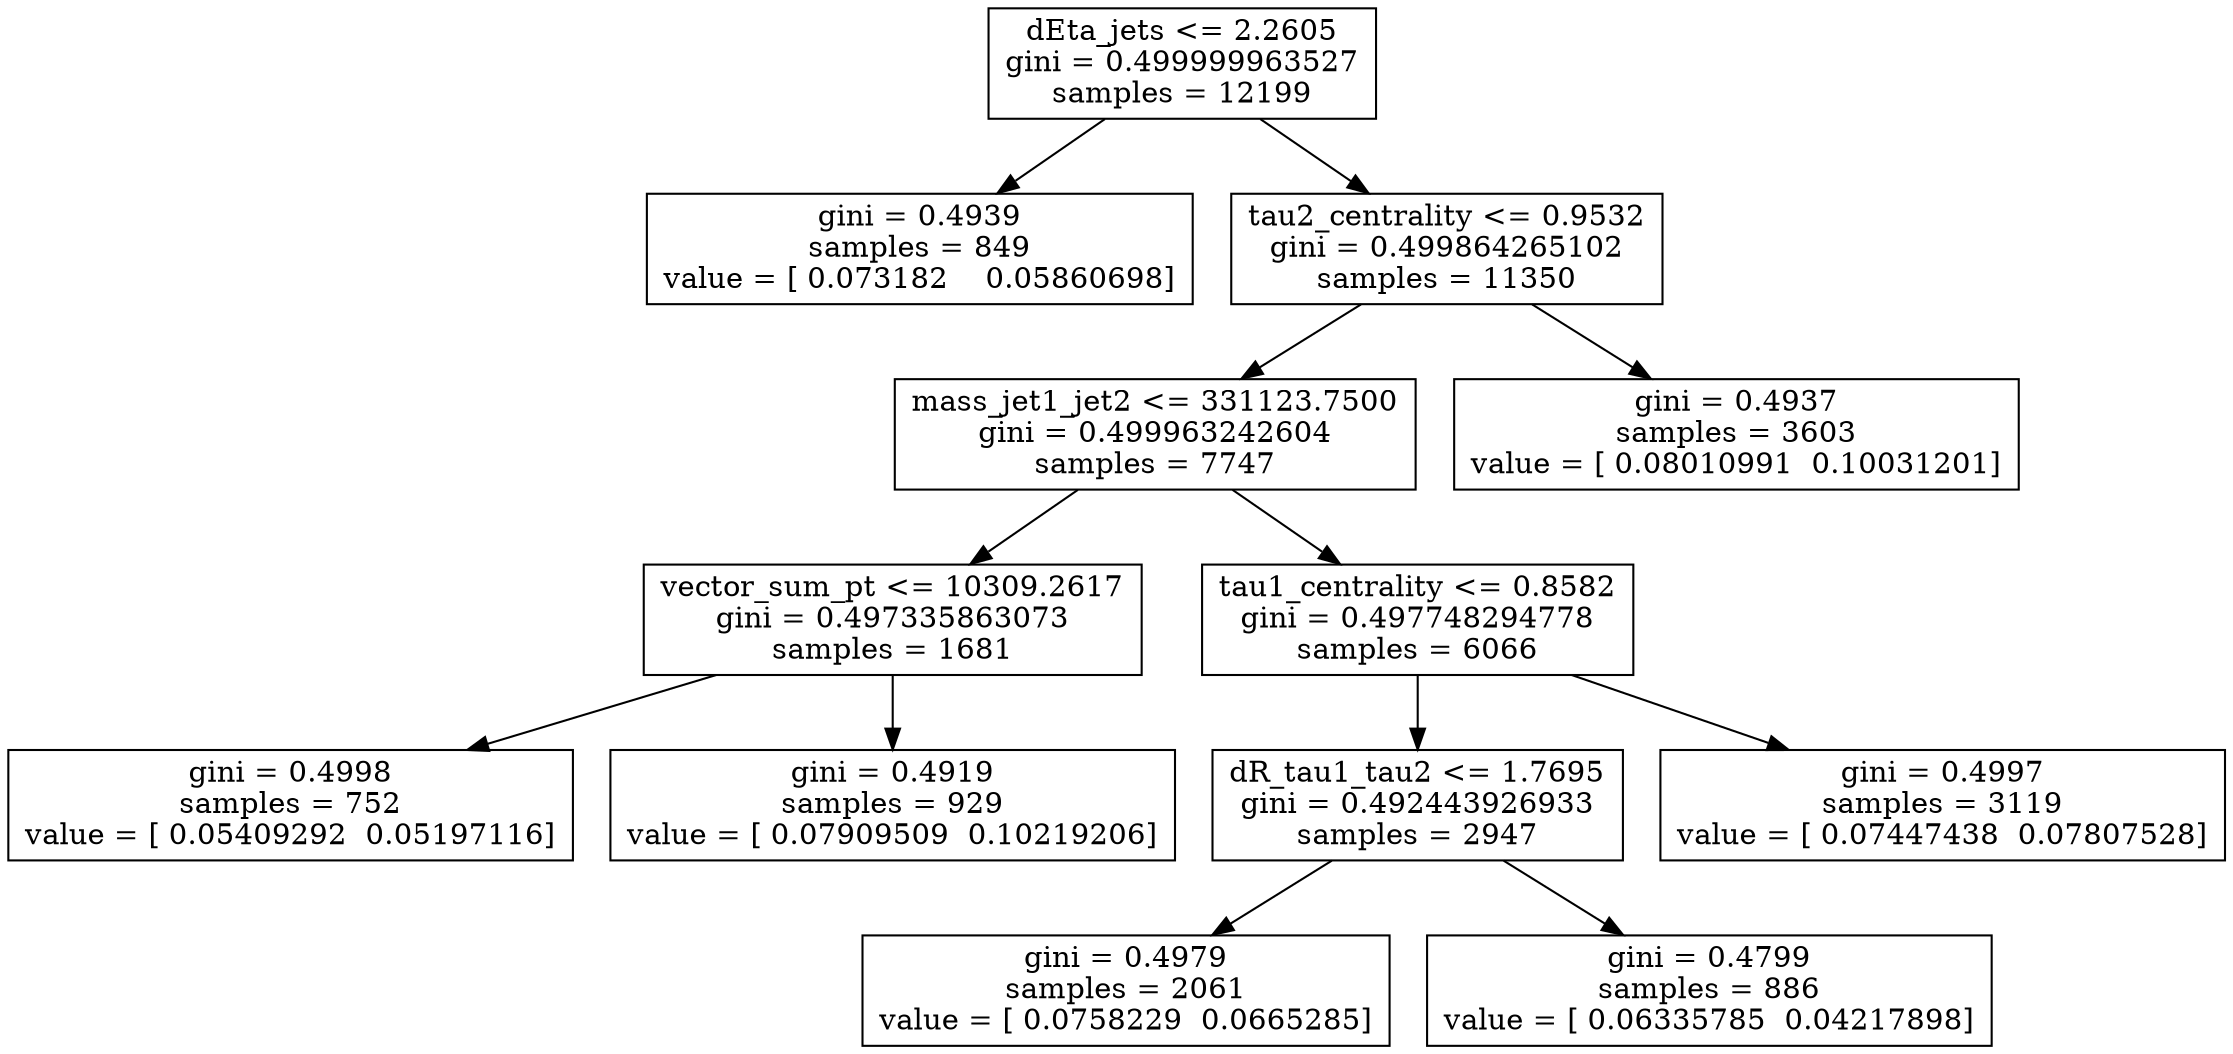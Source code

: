 digraph Tree {
0 [label="dEta_jets <= 2.2605\ngini = 0.499999963527\nsamples = 12199", shape="box"] ;
1 [label="gini = 0.4939\nsamples = 849\nvalue = [ 0.073182    0.05860698]", shape="box"] ;
0 -> 1 ;
2 [label="tau2_centrality <= 0.9532\ngini = 0.499864265102\nsamples = 11350", shape="box"] ;
0 -> 2 ;
3 [label="mass_jet1_jet2 <= 331123.7500\ngini = 0.499963242604\nsamples = 7747", shape="box"] ;
2 -> 3 ;
4 [label="vector_sum_pt <= 10309.2617\ngini = 0.497335863073\nsamples = 1681", shape="box"] ;
3 -> 4 ;
5 [label="gini = 0.4998\nsamples = 752\nvalue = [ 0.05409292  0.05197116]", shape="box"] ;
4 -> 5 ;
6 [label="gini = 0.4919\nsamples = 929\nvalue = [ 0.07909509  0.10219206]", shape="box"] ;
4 -> 6 ;
7 [label="tau1_centrality <= 0.8582\ngini = 0.497748294778\nsamples = 6066", shape="box"] ;
3 -> 7 ;
8 [label="dR_tau1_tau2 <= 1.7695\ngini = 0.492443926933\nsamples = 2947", shape="box"] ;
7 -> 8 ;
9 [label="gini = 0.4979\nsamples = 2061\nvalue = [ 0.0758229  0.0665285]", shape="box"] ;
8 -> 9 ;
10 [label="gini = 0.4799\nsamples = 886\nvalue = [ 0.06335785  0.04217898]", shape="box"] ;
8 -> 10 ;
11 [label="gini = 0.4997\nsamples = 3119\nvalue = [ 0.07447438  0.07807528]", shape="box"] ;
7 -> 11 ;
12 [label="gini = 0.4937\nsamples = 3603\nvalue = [ 0.08010991  0.10031201]", shape="box"] ;
2 -> 12 ;
}